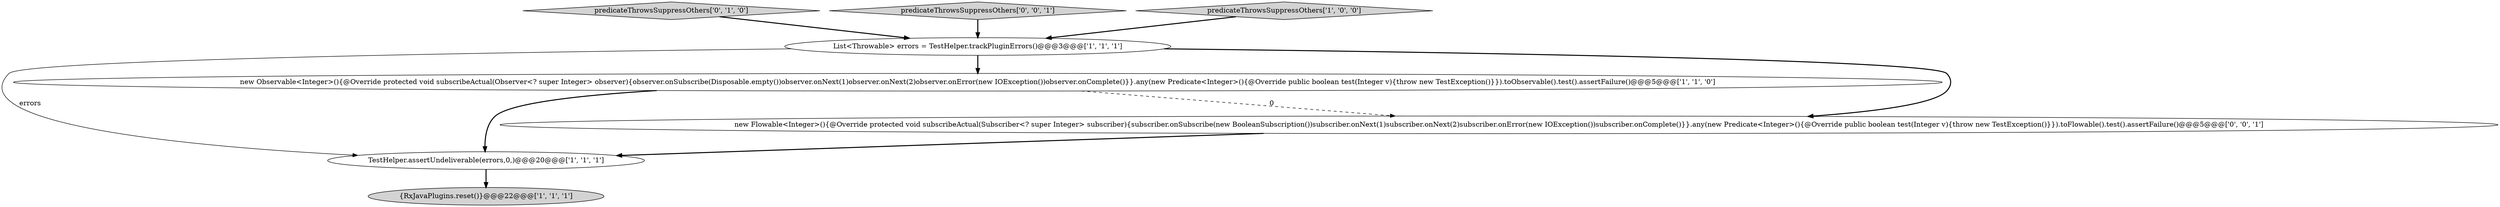 digraph {
4 [style = filled, label = "new Observable<Integer>(){@Override protected void subscribeActual(Observer<? super Integer> observer){observer.onSubscribe(Disposable.empty())observer.onNext(1)observer.onNext(2)observer.onError(new IOException())observer.onComplete()}}.any(new Predicate<Integer>(){@Override public boolean test(Integer v){throw new TestException()}}).toObservable().test().assertFailure()@@@5@@@['1', '1', '0']", fillcolor = white, shape = ellipse image = "AAA0AAABBB1BBB"];
0 [style = filled, label = "{RxJavaPlugins.reset()}@@@22@@@['1', '1', '1']", fillcolor = lightgray, shape = ellipse image = "AAA0AAABBB1BBB"];
5 [style = filled, label = "predicateThrowsSuppressOthers['0', '1', '0']", fillcolor = lightgray, shape = diamond image = "AAA0AAABBB2BBB"];
3 [style = filled, label = "List<Throwable> errors = TestHelper.trackPluginErrors()@@@3@@@['1', '1', '1']", fillcolor = white, shape = ellipse image = "AAA0AAABBB1BBB"];
1 [style = filled, label = "TestHelper.assertUndeliverable(errors,0,)@@@20@@@['1', '1', '1']", fillcolor = white, shape = ellipse image = "AAA0AAABBB1BBB"];
6 [style = filled, label = "new Flowable<Integer>(){@Override protected void subscribeActual(Subscriber<? super Integer> subscriber){subscriber.onSubscribe(new BooleanSubscription())subscriber.onNext(1)subscriber.onNext(2)subscriber.onError(new IOException())subscriber.onComplete()}}.any(new Predicate<Integer>(){@Override public boolean test(Integer v){throw new TestException()}}).toFlowable().test().assertFailure()@@@5@@@['0', '0', '1']", fillcolor = white, shape = ellipse image = "AAA0AAABBB3BBB"];
7 [style = filled, label = "predicateThrowsSuppressOthers['0', '0', '1']", fillcolor = lightgray, shape = diamond image = "AAA0AAABBB3BBB"];
2 [style = filled, label = "predicateThrowsSuppressOthers['1', '0', '0']", fillcolor = lightgray, shape = diamond image = "AAA0AAABBB1BBB"];
3->1 [style = solid, label="errors"];
4->6 [style = dashed, label="0"];
5->3 [style = bold, label=""];
3->6 [style = bold, label=""];
6->1 [style = bold, label=""];
3->4 [style = bold, label=""];
2->3 [style = bold, label=""];
4->1 [style = bold, label=""];
1->0 [style = bold, label=""];
7->3 [style = bold, label=""];
}
